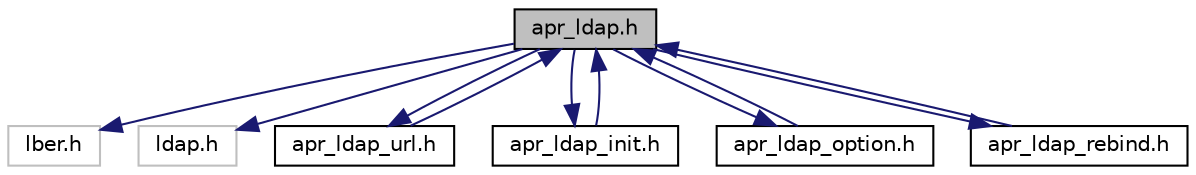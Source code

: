 digraph "apr_ldap.h"
{
 // LATEX_PDF_SIZE
  edge [fontname="Helvetica",fontsize="10",labelfontname="Helvetica",labelfontsize="10"];
  node [fontname="Helvetica",fontsize="10",shape=record];
  Node1 [label="apr_ldap.h",height=0.2,width=0.4,color="black", fillcolor="grey75", style="filled", fontcolor="black",tooltip="APR-UTIL LDAP."];
  Node1 -> Node2 [color="midnightblue",fontsize="10",style="solid",fontname="Helvetica"];
  Node2 [label="lber.h",height=0.2,width=0.4,color="grey75", fillcolor="white", style="filled",tooltip=" "];
  Node1 -> Node3 [color="midnightblue",fontsize="10",style="solid",fontname="Helvetica"];
  Node3 [label="ldap.h",height=0.2,width=0.4,color="grey75", fillcolor="white", style="filled",tooltip=" "];
  Node1 -> Node4 [color="midnightblue",fontsize="10",style="solid",fontname="Helvetica"];
  Node4 [label="apr_ldap_url.h",height=0.2,width=0.4,color="black", fillcolor="white", style="filled",URL="$apr__ldap__url_8h.html",tooltip="APR-UTIL LDAP ldap_init() functions."];
  Node4 -> Node1 [color="midnightblue",fontsize="10",style="solid",fontname="Helvetica"];
  Node1 -> Node5 [color="midnightblue",fontsize="10",style="solid",fontname="Helvetica"];
  Node5 [label="apr_ldap_init.h",height=0.2,width=0.4,color="black", fillcolor="white", style="filled",URL="$apr__ldap__init_8h.html",tooltip="APR-UTIL LDAP ldap_init() functions."];
  Node5 -> Node1 [color="midnightblue",fontsize="10",style="solid",fontname="Helvetica"];
  Node1 -> Node6 [color="midnightblue",fontsize="10",style="solid",fontname="Helvetica"];
  Node6 [label="apr_ldap_option.h",height=0.2,width=0.4,color="black", fillcolor="white", style="filled",URL="$apr__ldap__option_8h.html",tooltip="APR-UTIL LDAP ldap_*_option() functions."];
  Node6 -> Node1 [color="midnightblue",fontsize="10",style="solid",fontname="Helvetica"];
  Node1 -> Node7 [color="midnightblue",fontsize="10",style="solid",fontname="Helvetica"];
  Node7 [label="apr_ldap_rebind.h",height=0.2,width=0.4,color="black", fillcolor="white", style="filled",URL="$apr__ldap__rebind_8h.html",tooltip="Apache LDAP library."];
  Node7 -> Node1 [color="midnightblue",fontsize="10",style="solid",fontname="Helvetica"];
}
